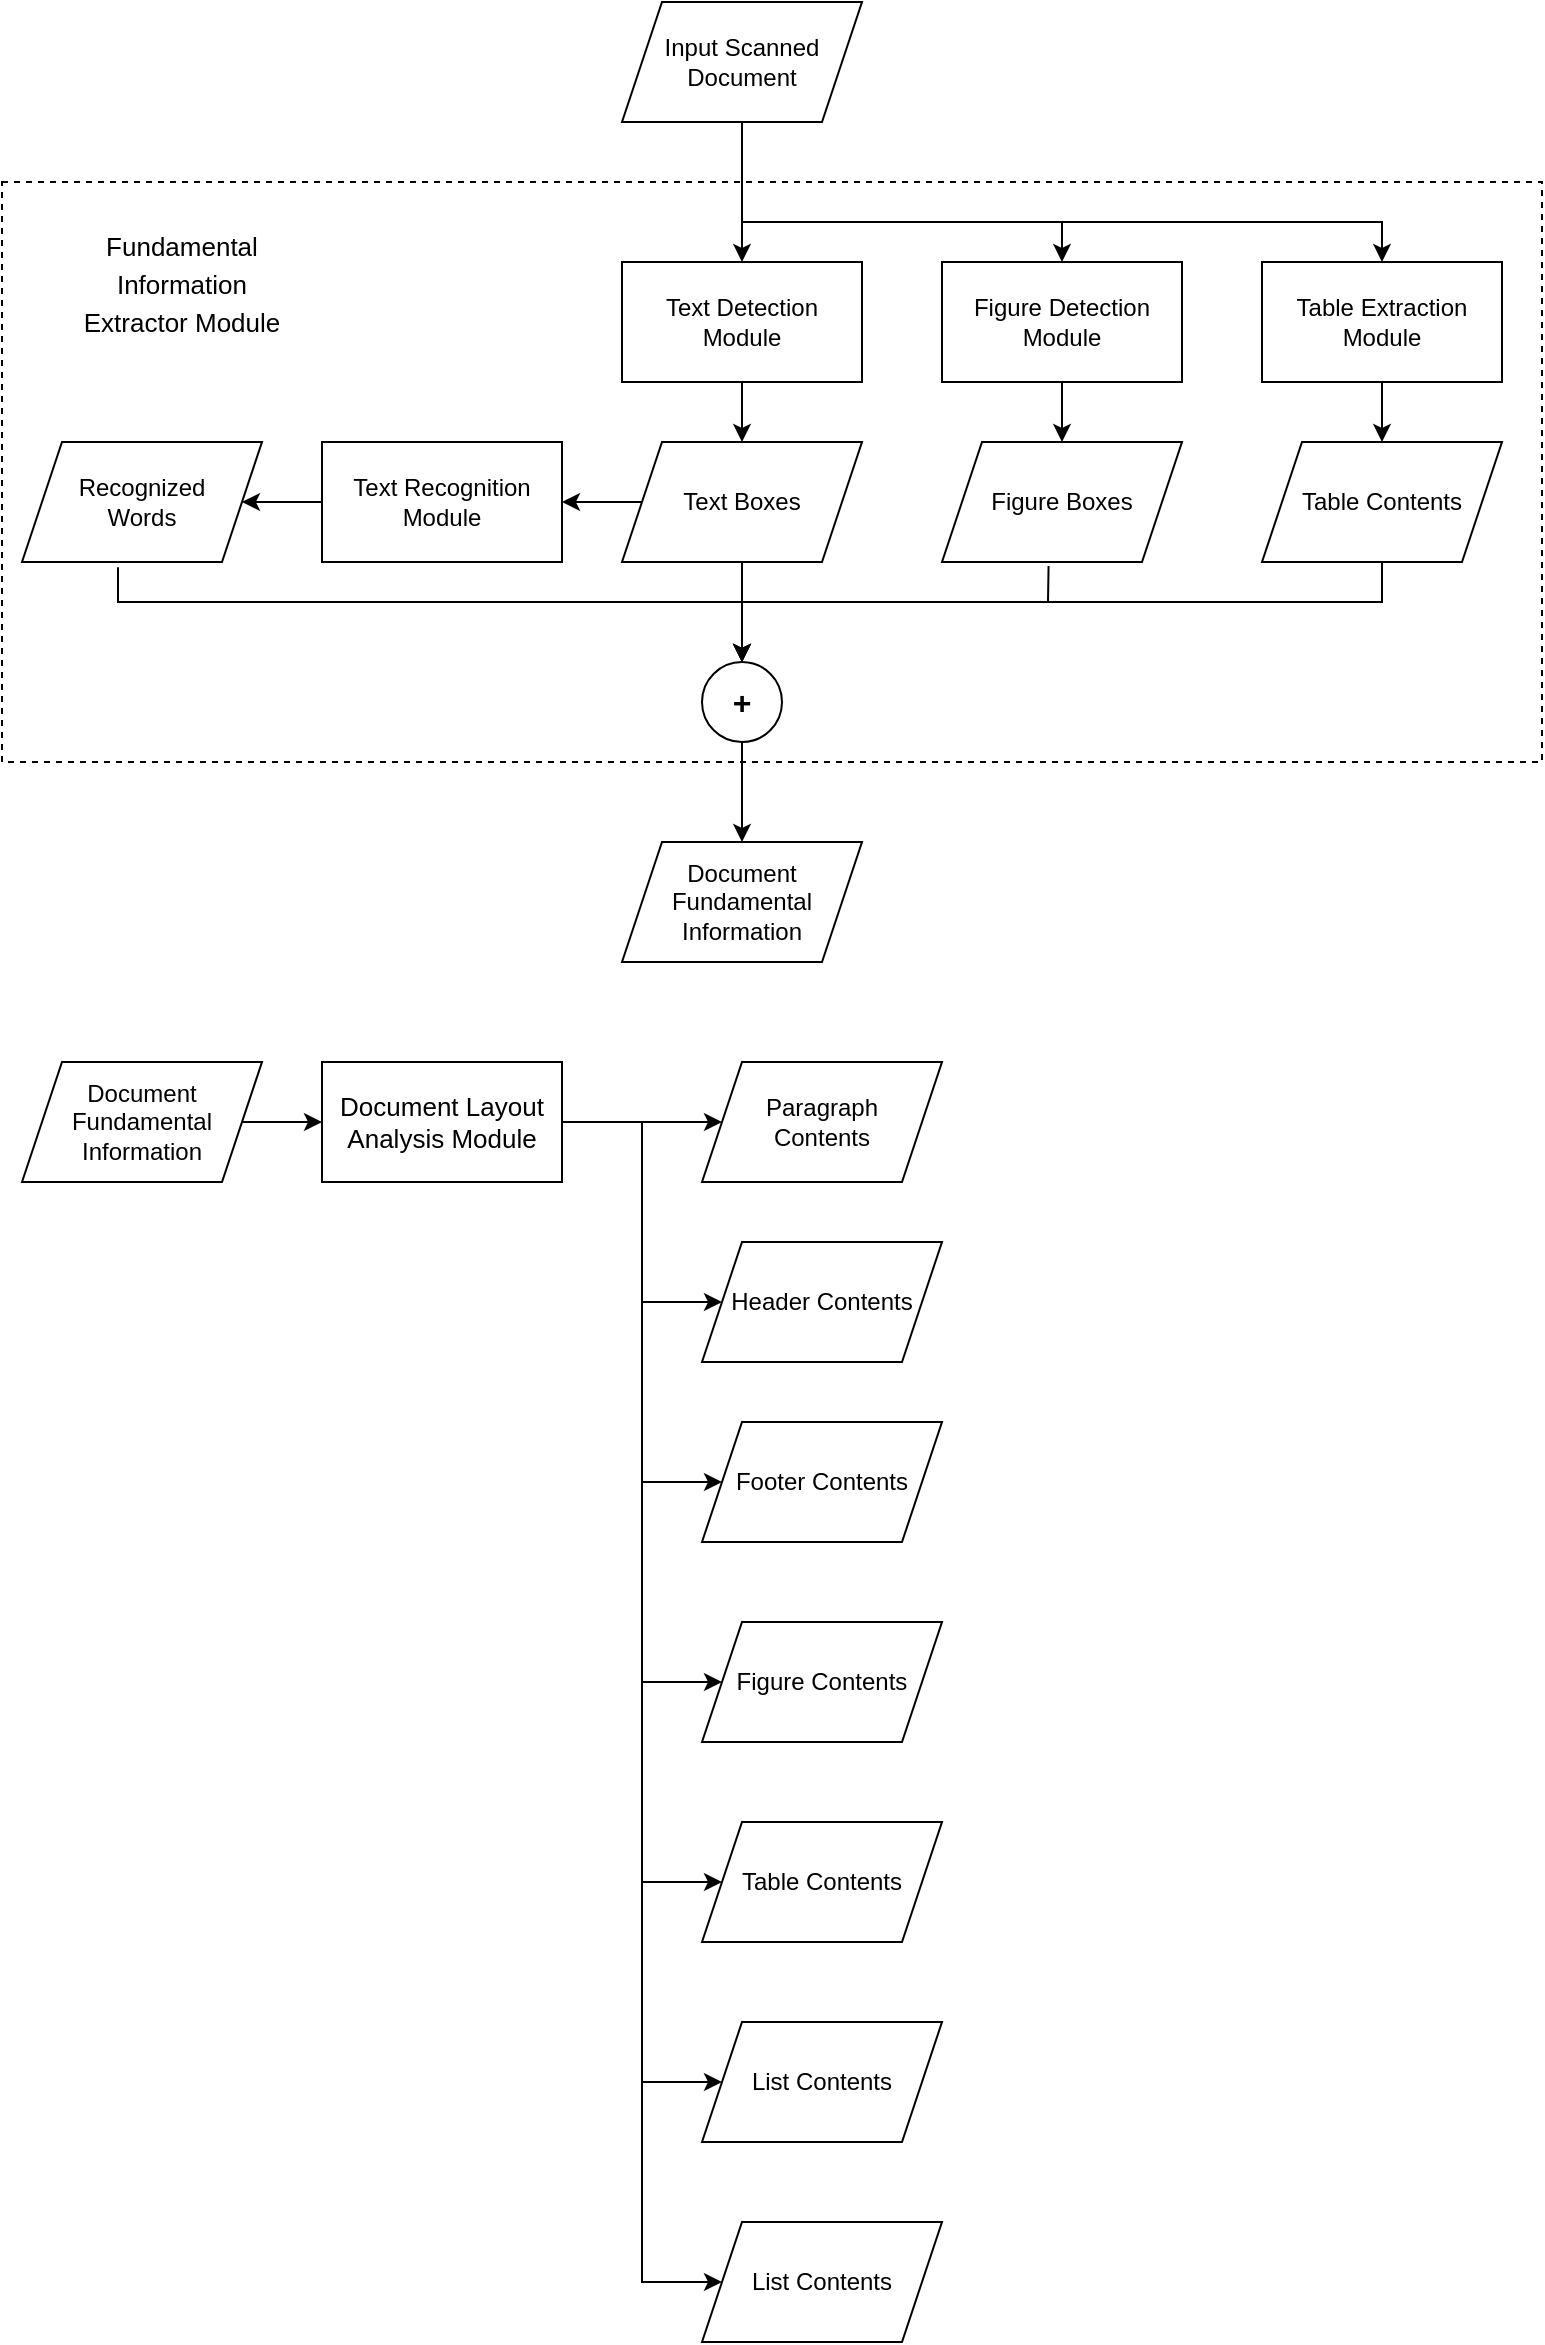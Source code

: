 <mxfile version="20.1.1" type="github">
  <diagram id="ecnpQwJv_U_HYYEx4sPf" name="Page-1">
    <mxGraphModel dx="2002" dy="679" grid="1" gridSize="10" guides="1" tooltips="1" connect="1" arrows="1" fold="1" page="1" pageScale="1" pageWidth="850" pageHeight="1100" math="0" shadow="0">
      <root>
        <mxCell id="0" />
        <mxCell id="1" parent="0" />
        <mxCell id="kETdp8RxObP3-hY1ZDIA-3" value="" style="edgeStyle=orthogonalEdgeStyle;rounded=0;orthogonalLoop=1;jettySize=auto;html=1;" parent="1" source="kETdp8RxObP3-hY1ZDIA-1" target="kETdp8RxObP3-hY1ZDIA-2" edge="1">
          <mxGeometry relative="1" as="geometry" />
        </mxCell>
        <mxCell id="kETdp8RxObP3-hY1ZDIA-1" value="Input Scanned Document" style="shape=parallelogram;perimeter=parallelogramPerimeter;whiteSpace=wrap;html=1;fixedSize=1;" parent="1" vertex="1">
          <mxGeometry x="80" y="70" width="120" height="60" as="geometry" />
        </mxCell>
        <mxCell id="kETdp8RxObP3-hY1ZDIA-5" value="" style="edgeStyle=orthogonalEdgeStyle;rounded=0;orthogonalLoop=1;jettySize=auto;html=1;" parent="1" source="kETdp8RxObP3-hY1ZDIA-2" target="kETdp8RxObP3-hY1ZDIA-4" edge="1">
          <mxGeometry relative="1" as="geometry" />
        </mxCell>
        <mxCell id="kETdp8RxObP3-hY1ZDIA-2" value="Text Detection Module" style="whiteSpace=wrap;html=1;" parent="1" vertex="1">
          <mxGeometry x="80" y="200" width="120" height="60" as="geometry" />
        </mxCell>
        <mxCell id="kETdp8RxObP3-hY1ZDIA-8" value="" style="edgeStyle=orthogonalEdgeStyle;rounded=0;orthogonalLoop=1;jettySize=auto;html=1;" parent="1" source="kETdp8RxObP3-hY1ZDIA-4" target="kETdp8RxObP3-hY1ZDIA-7" edge="1">
          <mxGeometry relative="1" as="geometry" />
        </mxCell>
        <mxCell id="kETdp8RxObP3-hY1ZDIA-25" value="" style="edgeStyle=orthogonalEdgeStyle;rounded=0;orthogonalLoop=1;jettySize=auto;html=1;fontSize=16;" parent="1" source="kETdp8RxObP3-hY1ZDIA-4" target="kETdp8RxObP3-hY1ZDIA-24" edge="1">
          <mxGeometry relative="1" as="geometry" />
        </mxCell>
        <mxCell id="kETdp8RxObP3-hY1ZDIA-4" value="Text Boxes" style="shape=parallelogram;perimeter=parallelogramPerimeter;whiteSpace=wrap;html=1;fixedSize=1;" parent="1" vertex="1">
          <mxGeometry x="80" y="290" width="120" height="60" as="geometry" />
        </mxCell>
        <mxCell id="kETdp8RxObP3-hY1ZDIA-20" value="" style="edgeStyle=orthogonalEdgeStyle;rounded=0;orthogonalLoop=1;jettySize=auto;html=1;" parent="1" source="kETdp8RxObP3-hY1ZDIA-7" target="kETdp8RxObP3-hY1ZDIA-9" edge="1">
          <mxGeometry relative="1" as="geometry" />
        </mxCell>
        <mxCell id="kETdp8RxObP3-hY1ZDIA-7" value="Text Recognition Module" style="whiteSpace=wrap;html=1;" parent="1" vertex="1">
          <mxGeometry x="-70" y="290" width="120" height="60" as="geometry" />
        </mxCell>
        <mxCell id="kETdp8RxObP3-hY1ZDIA-9" value="Recognized &lt;br&gt;Words" style="shape=parallelogram;perimeter=parallelogramPerimeter;whiteSpace=wrap;html=1;fixedSize=1;" parent="1" vertex="1">
          <mxGeometry x="-220" y="290" width="120" height="60" as="geometry" />
        </mxCell>
        <mxCell id="kETdp8RxObP3-hY1ZDIA-14" value="" style="edgeStyle=orthogonalEdgeStyle;rounded=0;orthogonalLoop=1;jettySize=auto;html=1;" parent="1" source="kETdp8RxObP3-hY1ZDIA-11" target="kETdp8RxObP3-hY1ZDIA-13" edge="1">
          <mxGeometry relative="1" as="geometry" />
        </mxCell>
        <mxCell id="kETdp8RxObP3-hY1ZDIA-11" value="Figure Detection Module" style="whiteSpace=wrap;html=1;" parent="1" vertex="1">
          <mxGeometry x="240" y="200" width="120" height="60" as="geometry" />
        </mxCell>
        <mxCell id="kETdp8RxObP3-hY1ZDIA-12" value="" style="endArrow=classic;html=1;rounded=0;exitX=0.5;exitY=1;exitDx=0;exitDy=0;entryX=0.5;entryY=0;entryDx=0;entryDy=0;" parent="1" source="kETdp8RxObP3-hY1ZDIA-1" target="kETdp8RxObP3-hY1ZDIA-11" edge="1">
          <mxGeometry width="50" height="50" relative="1" as="geometry">
            <mxPoint x="560" y="370" as="sourcePoint" />
            <mxPoint x="610" y="320" as="targetPoint" />
            <Array as="points">
              <mxPoint x="140" y="180" />
              <mxPoint x="300" y="180" />
            </Array>
          </mxGeometry>
        </mxCell>
        <mxCell id="kETdp8RxObP3-hY1ZDIA-13" value="Figure Boxes" style="shape=parallelogram;perimeter=parallelogramPerimeter;whiteSpace=wrap;html=1;fixedSize=1;" parent="1" vertex="1">
          <mxGeometry x="240" y="290" width="120" height="60" as="geometry" />
        </mxCell>
        <mxCell id="kETdp8RxObP3-hY1ZDIA-19" value="" style="edgeStyle=orthogonalEdgeStyle;rounded=0;orthogonalLoop=1;jettySize=auto;html=1;" parent="1" source="kETdp8RxObP3-hY1ZDIA-15" target="kETdp8RxObP3-hY1ZDIA-18" edge="1">
          <mxGeometry relative="1" as="geometry" />
        </mxCell>
        <mxCell id="kETdp8RxObP3-hY1ZDIA-15" value="Table Extraction Module" style="whiteSpace=wrap;html=1;" parent="1" vertex="1">
          <mxGeometry x="400" y="200" width="120" height="60" as="geometry" />
        </mxCell>
        <mxCell id="kETdp8RxObP3-hY1ZDIA-17" value="" style="endArrow=classic;html=1;rounded=0;exitX=0.5;exitY=1;exitDx=0;exitDy=0;entryX=0.5;entryY=0;entryDx=0;entryDy=0;" parent="1" source="kETdp8RxObP3-hY1ZDIA-1" target="kETdp8RxObP3-hY1ZDIA-15" edge="1">
          <mxGeometry width="50" height="50" relative="1" as="geometry">
            <mxPoint x="240" y="370" as="sourcePoint" />
            <mxPoint x="290" y="320" as="targetPoint" />
            <Array as="points">
              <mxPoint x="140" y="180" />
              <mxPoint x="460" y="180" />
            </Array>
          </mxGeometry>
        </mxCell>
        <mxCell id="kETdp8RxObP3-hY1ZDIA-18" value="Table Contents" style="shape=parallelogram;perimeter=parallelogramPerimeter;whiteSpace=wrap;html=1;fixedSize=1;" parent="1" vertex="1">
          <mxGeometry x="400" y="290" width="120" height="60" as="geometry" />
        </mxCell>
        <mxCell id="kETdp8RxObP3-hY1ZDIA-23" value="" style="endArrow=classic;html=1;rounded=0;exitX=0.4;exitY=1.044;exitDx=0;exitDy=0;exitPerimeter=0;entryX=0.5;entryY=0;entryDx=0;entryDy=0;" parent="1" source="kETdp8RxObP3-hY1ZDIA-9" target="kETdp8RxObP3-hY1ZDIA-24" edge="1">
          <mxGeometry width="50" height="50" relative="1" as="geometry">
            <mxPoint x="230" y="370" as="sourcePoint" />
            <mxPoint x="-80" y="380" as="targetPoint" />
            <Array as="points">
              <mxPoint x="-172" y="370" />
              <mxPoint x="140" y="370" />
            </Array>
          </mxGeometry>
        </mxCell>
        <mxCell id="kETdp8RxObP3-hY1ZDIA-29" value="" style="edgeStyle=orthogonalEdgeStyle;rounded=0;orthogonalLoop=1;jettySize=auto;html=1;fontSize=16;" parent="1" source="kETdp8RxObP3-hY1ZDIA-24" target="kETdp8RxObP3-hY1ZDIA-28" edge="1">
          <mxGeometry relative="1" as="geometry" />
        </mxCell>
        <mxCell id="kETdp8RxObP3-hY1ZDIA-24" value="&lt;b&gt;&lt;font style=&quot;font-size: 16px;&quot;&gt;+&lt;/font&gt;&lt;/b&gt;" style="ellipse;whiteSpace=wrap;html=1;aspect=fixed;" parent="1" vertex="1">
          <mxGeometry x="120" y="400" width="40" height="40" as="geometry" />
        </mxCell>
        <mxCell id="kETdp8RxObP3-hY1ZDIA-26" value="" style="endArrow=classic;html=1;rounded=0;fontSize=16;exitX=0.444;exitY=1.033;exitDx=0;exitDy=0;exitPerimeter=0;entryX=0.5;entryY=0;entryDx=0;entryDy=0;" parent="1" source="kETdp8RxObP3-hY1ZDIA-13" target="kETdp8RxObP3-hY1ZDIA-24" edge="1">
          <mxGeometry width="50" height="50" relative="1" as="geometry">
            <mxPoint x="230" y="360" as="sourcePoint" />
            <mxPoint x="280" y="310" as="targetPoint" />
            <Array as="points">
              <mxPoint x="293" y="370" />
              <mxPoint x="140" y="370" />
            </Array>
          </mxGeometry>
        </mxCell>
        <mxCell id="kETdp8RxObP3-hY1ZDIA-27" value="" style="endArrow=classic;html=1;rounded=0;fontSize=16;exitX=0.5;exitY=1;exitDx=0;exitDy=0;entryX=0.5;entryY=0;entryDx=0;entryDy=0;" parent="1" source="kETdp8RxObP3-hY1ZDIA-18" target="kETdp8RxObP3-hY1ZDIA-24" edge="1">
          <mxGeometry width="50" height="50" relative="1" as="geometry">
            <mxPoint x="230" y="360" as="sourcePoint" />
            <mxPoint x="280" y="310" as="targetPoint" />
            <Array as="points">
              <mxPoint x="460" y="370" />
              <mxPoint x="140" y="370" />
            </Array>
          </mxGeometry>
        </mxCell>
        <mxCell id="kETdp8RxObP3-hY1ZDIA-28" value="Document Fundamental Information" style="shape=parallelogram;perimeter=parallelogramPerimeter;whiteSpace=wrap;html=1;fixedSize=1;" parent="1" vertex="1">
          <mxGeometry x="80" y="490" width="120" height="60" as="geometry" />
        </mxCell>
        <mxCell id="kETdp8RxObP3-hY1ZDIA-30" value="" style="rounded=0;whiteSpace=wrap;html=1;fontSize=16;dashed=1;fillColor=none;" parent="1" vertex="1">
          <mxGeometry x="-230" y="160" width="770" height="290" as="geometry" />
        </mxCell>
        <mxCell id="kETdp8RxObP3-hY1ZDIA-32" value="&lt;font style=&quot;font-size: 13px;&quot;&gt;Fundamental Information Extractor Module&lt;/font&gt;" style="rounded=0;whiteSpace=wrap;html=1;dashed=1;fontSize=16;fillColor=none;strokeColor=none;" parent="1" vertex="1">
          <mxGeometry x="-200" y="180" width="120" height="60" as="geometry" />
        </mxCell>
        <mxCell id="kETdp8RxObP3-hY1ZDIA-37" value="" style="edgeStyle=orthogonalEdgeStyle;rounded=0;orthogonalLoop=1;jettySize=auto;html=1;fontSize=13;" parent="1" source="kETdp8RxObP3-hY1ZDIA-34" target="kETdp8RxObP3-hY1ZDIA-36" edge="1">
          <mxGeometry relative="1" as="geometry" />
        </mxCell>
        <mxCell id="kETdp8RxObP3-hY1ZDIA-34" value="Document Fundamental Information" style="shape=parallelogram;perimeter=parallelogramPerimeter;whiteSpace=wrap;html=1;fixedSize=1;" parent="1" vertex="1">
          <mxGeometry x="-220" y="600" width="120" height="60" as="geometry" />
        </mxCell>
        <mxCell id="kETdp8RxObP3-hY1ZDIA-39" value="" style="edgeStyle=orthogonalEdgeStyle;rounded=0;orthogonalLoop=1;jettySize=auto;html=1;fontSize=13;" parent="1" source="kETdp8RxObP3-hY1ZDIA-36" target="kETdp8RxObP3-hY1ZDIA-38" edge="1">
          <mxGeometry relative="1" as="geometry" />
        </mxCell>
        <mxCell id="kETdp8RxObP3-hY1ZDIA-36" value="Document Layout Analysis Module" style="rounded=0;whiteSpace=wrap;html=1;fontSize=13;fillColor=none;" parent="1" vertex="1">
          <mxGeometry x="-70" y="600" width="120" height="60" as="geometry" />
        </mxCell>
        <mxCell id="kETdp8RxObP3-hY1ZDIA-38" value="Paragraph &lt;br&gt;Contents" style="shape=parallelogram;perimeter=parallelogramPerimeter;whiteSpace=wrap;html=1;fixedSize=1;" parent="1" vertex="1">
          <mxGeometry x="120" y="600" width="120" height="60" as="geometry" />
        </mxCell>
        <mxCell id="kETdp8RxObP3-hY1ZDIA-40" value="Header Contents" style="shape=parallelogram;perimeter=parallelogramPerimeter;whiteSpace=wrap;html=1;fixedSize=1;" parent="1" vertex="1">
          <mxGeometry x="120" y="690" width="120" height="60" as="geometry" />
        </mxCell>
        <mxCell id="kETdp8RxObP3-hY1ZDIA-41" value="Footer Contents" style="shape=parallelogram;perimeter=parallelogramPerimeter;whiteSpace=wrap;html=1;fixedSize=1;" parent="1" vertex="1">
          <mxGeometry x="120" y="780" width="120" height="60" as="geometry" />
        </mxCell>
        <mxCell id="kETdp8RxObP3-hY1ZDIA-42" value="Figure Contents" style="shape=parallelogram;perimeter=parallelogramPerimeter;whiteSpace=wrap;html=1;fixedSize=1;" parent="1" vertex="1">
          <mxGeometry x="120" y="880" width="120" height="60" as="geometry" />
        </mxCell>
        <mxCell id="kETdp8RxObP3-hY1ZDIA-43" value="Table Contents" style="shape=parallelogram;perimeter=parallelogramPerimeter;whiteSpace=wrap;html=1;fixedSize=1;" parent="1" vertex="1">
          <mxGeometry x="120" y="980" width="120" height="60" as="geometry" />
        </mxCell>
        <mxCell id="kETdp8RxObP3-hY1ZDIA-44" value="" style="endArrow=classic;html=1;rounded=0;fontSize=13;exitX=1;exitY=0.5;exitDx=0;exitDy=0;entryX=0;entryY=0.5;entryDx=0;entryDy=0;" parent="1" source="kETdp8RxObP3-hY1ZDIA-36" target="kETdp8RxObP3-hY1ZDIA-40" edge="1">
          <mxGeometry width="50" height="50" relative="1" as="geometry">
            <mxPoint x="230" y="840" as="sourcePoint" />
            <mxPoint x="280" y="790" as="targetPoint" />
            <Array as="points">
              <mxPoint x="90" y="630" />
              <mxPoint x="90" y="720" />
            </Array>
          </mxGeometry>
        </mxCell>
        <mxCell id="kETdp8RxObP3-hY1ZDIA-45" value="" style="endArrow=classic;html=1;rounded=0;fontSize=13;exitX=1;exitY=0.5;exitDx=0;exitDy=0;entryX=0;entryY=0.5;entryDx=0;entryDy=0;" parent="1" source="kETdp8RxObP3-hY1ZDIA-36" target="kETdp8RxObP3-hY1ZDIA-41" edge="1">
          <mxGeometry width="50" height="50" relative="1" as="geometry">
            <mxPoint x="230" y="840" as="sourcePoint" />
            <mxPoint x="280" y="790" as="targetPoint" />
            <Array as="points">
              <mxPoint x="90" y="630" />
              <mxPoint x="90" y="810" />
            </Array>
          </mxGeometry>
        </mxCell>
        <mxCell id="kETdp8RxObP3-hY1ZDIA-46" value="" style="endArrow=classic;html=1;rounded=0;fontSize=13;exitX=1;exitY=0.5;exitDx=0;exitDy=0;entryX=0;entryY=0.5;entryDx=0;entryDy=0;" parent="1" source="kETdp8RxObP3-hY1ZDIA-36" target="kETdp8RxObP3-hY1ZDIA-42" edge="1">
          <mxGeometry width="50" height="50" relative="1" as="geometry">
            <mxPoint x="230" y="840" as="sourcePoint" />
            <mxPoint x="280" y="790" as="targetPoint" />
            <Array as="points">
              <mxPoint x="90" y="630" />
              <mxPoint x="90" y="910" />
            </Array>
          </mxGeometry>
        </mxCell>
        <mxCell id="kETdp8RxObP3-hY1ZDIA-47" value="" style="endArrow=classic;html=1;rounded=0;fontSize=13;exitX=1;exitY=0.5;exitDx=0;exitDy=0;entryX=0;entryY=0.5;entryDx=0;entryDy=0;" parent="1" source="kETdp8RxObP3-hY1ZDIA-36" target="kETdp8RxObP3-hY1ZDIA-43" edge="1">
          <mxGeometry width="50" height="50" relative="1" as="geometry">
            <mxPoint x="230" y="840" as="sourcePoint" />
            <mxPoint x="280" y="790" as="targetPoint" />
            <Array as="points">
              <mxPoint x="90" y="630" />
              <mxPoint x="90" y="1010" />
            </Array>
          </mxGeometry>
        </mxCell>
        <mxCell id="Mpa-sqii6zv5t1rp6nwB-1" value="List Contents" style="shape=parallelogram;perimeter=parallelogramPerimeter;whiteSpace=wrap;html=1;fixedSize=1;" vertex="1" parent="1">
          <mxGeometry x="120" y="1080" width="120" height="60" as="geometry" />
        </mxCell>
        <mxCell id="Mpa-sqii6zv5t1rp6nwB-2" value="" style="endArrow=classic;html=1;rounded=0;fontSize=13;exitX=1;exitY=0.5;exitDx=0;exitDy=0;entryX=0;entryY=0.5;entryDx=0;entryDy=0;" edge="1" parent="1" source="kETdp8RxObP3-hY1ZDIA-36" target="Mpa-sqii6zv5t1rp6nwB-1">
          <mxGeometry width="50" height="50" relative="1" as="geometry">
            <mxPoint x="190" y="670" as="sourcePoint" />
            <mxPoint x="240" y="620" as="targetPoint" />
            <Array as="points">
              <mxPoint x="90" y="630" />
              <mxPoint x="90" y="1110" />
            </Array>
          </mxGeometry>
        </mxCell>
        <mxCell id="Mpa-sqii6zv5t1rp6nwB-3" value="List Contents" style="shape=parallelogram;perimeter=parallelogramPerimeter;whiteSpace=wrap;html=1;fixedSize=1;" vertex="1" parent="1">
          <mxGeometry x="120" y="1180" width="120" height="60" as="geometry" />
        </mxCell>
        <mxCell id="Mpa-sqii6zv5t1rp6nwB-4" value="" style="endArrow=classic;html=1;rounded=0;fontSize=13;exitX=1;exitY=0.5;exitDx=0;exitDy=0;entryX=0;entryY=0.5;entryDx=0;entryDy=0;" edge="1" parent="1" source="kETdp8RxObP3-hY1ZDIA-36" target="Mpa-sqii6zv5t1rp6nwB-3">
          <mxGeometry width="50" height="50" relative="1" as="geometry">
            <mxPoint x="190" y="970" as="sourcePoint" />
            <mxPoint x="240" y="920" as="targetPoint" />
            <Array as="points">
              <mxPoint x="90" y="630" />
              <mxPoint x="90" y="1210" />
            </Array>
          </mxGeometry>
        </mxCell>
      </root>
    </mxGraphModel>
  </diagram>
</mxfile>
